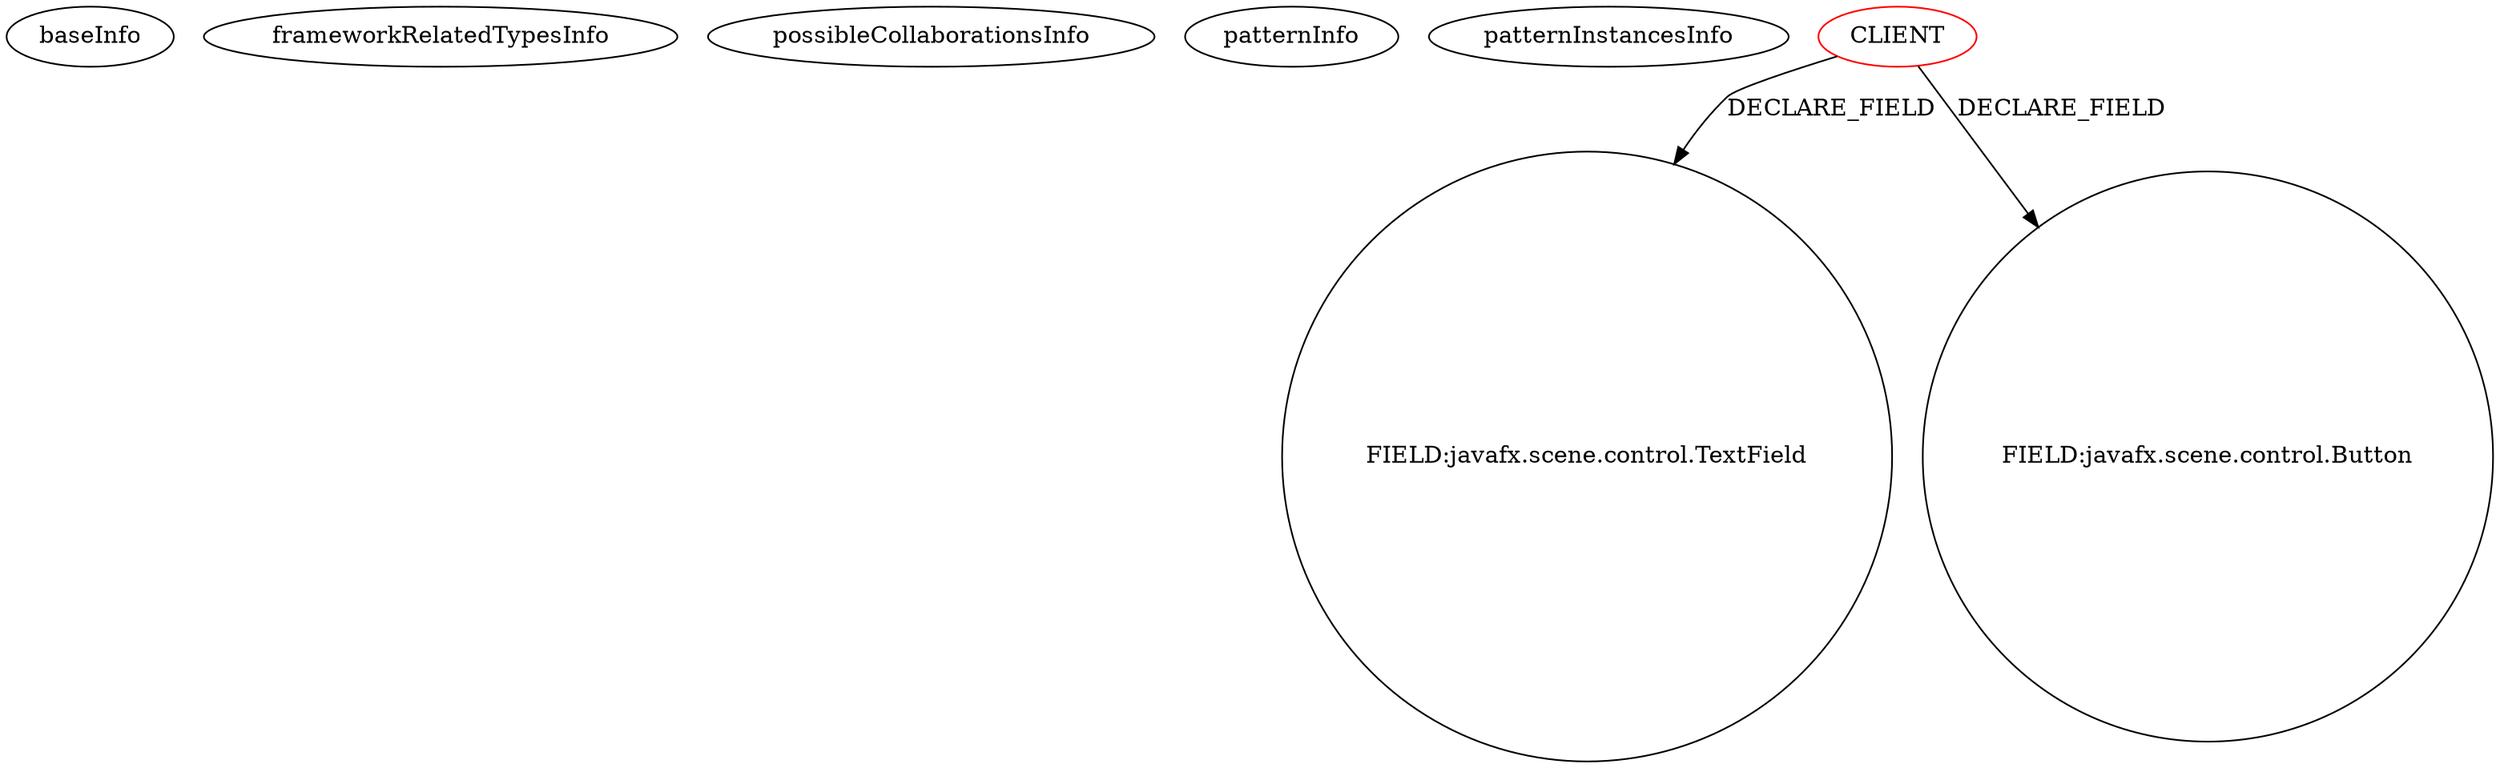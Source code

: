 digraph {
baseInfo[graphId=62,category="pattern",isAnonymous=false,possibleRelation=false]
frameworkRelatedTypesInfo[]
possibleCollaborationsInfo[]
patternInfo[frequency=90.0,patternRootClient=0]
patternInstancesInfo[0="wwtg99-POMA~/wwtg99-POMA/POMA-master/src/cn/edu/suda/gui/InputFrameController.java~InputFrameController~4812",1="tarchan-ClipFX~/tarchan-ClipFX/ClipFX-master/src/com/mac/tarchan/clipfx/ClipFXController.java~ClipFXController~4467",2="amr390-SAT~/amr390-SAT/SAT-master/src/satcucharitas/SatMainViewController.java~SatMainViewController~1853",3="warpcorebreach-AAH~/warpcorebreach-AAH/AAH-master/AAH/src/aah/LoginController.java~LoginController~4731",4="henrik-bak-scbuildplanner~/henrik-bak-scbuildplanner/scbuildplanner-master/src/main/java/com/ezzored/starcraftbuildplanner/controller/MainWindowController.java~MainWindowController~2923",5="walker-clint-AIProj3~/walker-clint-AIProj3/AIProj3-master/src/application/MessageBoxController.java~MessageBoxController~4710",6="bianconejo-CEFX~/bianconejo-CEFX/CEFX-master/src/cefx/CEGestionRemisesController.java~CEGestionRemisesController~2018",7="dony1990-ProsDesktop~/dony1990-ProsDesktop/ProsDesktop-master/src/nicon/NiconDesktop/guifx/Wall/WallController.java~WallController~2571",8="bianconejo-CEFX~/bianconejo-CEFX/CEFX-master/src/cefx/CEPrincipalController.java~CEPrincipalController~2114",9="yaw-javafx-jpa-crud~/yaw-javafx-jpa-crud/javafx-jpa-crud-master/src/main/java/br/com/yaw/jfx/ui/IncluirMercadoriaView.java~IncluirMercadoriaView~4872",10="PatrickOtt-ReservationManager~/PatrickOtt-ReservationManager/ReservationManager-master/src/main/java/de/professional_webworkx/reservationmanager/controller/MainController.java~MainController~1080",11="joelburget-miftiwac~/joelburget-miftiwac/miftiwac-master/src/Dynamic_page.java~Dynamic_page~3333",12="JustinAarden-C2J-Stamboom~/JustinAarden-C2J-Stamboom/C2J-Stamboom-master/src/stamboom/gui/StamboomFXController.java~StamboomFXController~734",13="andersonolisilva-exemplo_jfx~/andersonolisilva-exemplo_jfx/exemplo_jfx-master/src/main/java/br/edu/unirn/avaliacaofx/FXMLLoginController.java~FXMLLoginController~1870",14="BryceLawrence-Tableiness~/BryceLawrence-Tableiness/Tableiness-master/src/truthtablegenerator/GUI.java~GUI~179",15="diogocs1-FPessoais~/diogocs1-FPessoais/FPessoais-master/FinancasPessoais/src/app/controllers/HomeController.java~HomeController~2490",16="ChrisWongAtCUHK-JavaFX~/ChrisWongAtCUHK-JavaFX/JavaFX-master/IssueTrackingLite/src/issuetrackinglite/IssueTrackingLiteController.java~IssueTrackingLiteController~240",17="Digital87-GUS-Teryt-Parser~/Digital87-GUS-Teryt-Parser/GUS-Teryt-Parser-master/src/main/java/net/kados/gtp/app/controllers/modules/FormController.java~FormController~381",18="walker-clint-AIProj3~/walker-clint-AIProj3/AIProj3-master/src/application/GameBoardController.java~GameBoardController~4712",19="7thwheel-medaka-chan~/7thwheel-medaka-chan/medaka-chan-master/src/seventhwheel/pos/controller/SuppliersController.java~SuppliersController~23",20="Edenm-BlackJack~/Edenm-BlackJack/BlackJack-master/src/View/LoginController.java~LoginController~403",21="bianconejo-CEFX~/bianconejo-CEFX/CEFX-master/src/cefx/CECommandeController.java~CECommandeController~2084",22="diogocs1-FPessoais~/diogocs1-FPessoais/FPessoais-master/FinancasPessoais/src/app/controllers/CadastroContaController.java~CadastroContaController~2503",23="demibenari-cd-catalog~/demibenari-cd-catalog/cd-catalog-master/src/cd/catalog/EditCDDataController.java~EditCDDataController~2391",24="dinder-mufflin-igtv~/dinder-mufflin-igtv/igtv-master/GUI/src/com/igtv/ui/ImportController.java~ImportController~2481",25="bianconejo-CEFX~/bianconejo-CEFX/CEFX-master/src/cefx/LoginController.java~LoginController~2051",26="Technius-Starbound-Mod-Toolkit~/Technius-Starbound-Mod-Toolkit/Starbound-Mod-Toolkit-master/src/main/java/co/technius/starboundmodtoolkit/utilui/TextInputDialog.java~TextInputDialog~1451",27="dony1990-ProsDesktop~/dony1990-ProsDesktop/ProsDesktop-master/src/nicon/NiconDesktop/guifx/NiconNavigator/NavegadorController.java~NavegadorController~2563",28="JoshuaHanrahan-DVDCollectionApp~/JoshuaHanrahan-DVDCollectionApp/DVDCollectionApp-master/src/dvdcollectionapp/view/DvdcollectionappfxmlController.java~DvdcollectionappfxmlController~728",29="hock323-eventManager~/hock323-eventManager/EventManager-master/src/eventManager/controller/pokerTournament/PrizesController.java~PrizesController~2951",30="killjoy64-Scouting~/killjoy64-Scouting/Scouting-master/Robotics Scouting MatchList Creator/src/org/petoskeypaladins/scouting/matchlist/Controller.java~Controller~3460",31="fieryphoenix-screen-caster~/fieryphoenix-screen-caster/screen-caster-master/ScreenCaster/src/by/bsuir/zuyeu/controller/ConnectController.java~ConnectController~2678",32="mouradsaadi-LO23-IHM~/mouradsaadi-LO23-IHM/LO23-IHM-master/Sudoku-IHM/src/sudoko/ihm/vue/LoginController.java~LoginController~3659",33="7thwheel-medaka-chan~/7thwheel-medaka-chan/medaka-chan-master/src/seventhwheel/pos/controller/RegisterItemController.java~RegisterItemController~16",34="Technius-Starbound-Mod-Toolkit~/Technius-Starbound-Mod-Toolkit/Starbound-Mod-Toolkit-master/src/main/java/co/technius/starboundmodtoolkit/ModCreateDialog.java~ModCreateDialog~1412",35="svadlamudi-GaussJordanElimination~/svadlamudi-GaussJordanElimination/GaussJordanElimination-master/src/gauss/jordan/elimination/MainController.java~MainController~4396",36="bianconejo-CEFX~/bianconejo-CEFX/CEFX-master/src/cefx/CEAjouterTypeLotController.java~CEAjouterTypeLotController~2052",37="szabel01-kontenery~/szabel01-kontenery/kontenery-master/src/main/java/pl/p/lodz/container/controller/FXMLController.java~FXMLController~4418",38="stoeffu-LotterySystem~/stoeffu-LotterySystem/LotterySystem-master/src/gui/Controller.java~Controller~4315",39="making-todo-tsa~/making-todo-tsa/todo-tsa-master/todo-fx/src/main/java/todo/app/TodoController.java~TodoController~3522",40="matanghuy-SPCA~/matanghuy-SPCA/SPCA-master/SPCA/src/controllers/TransController.java~TransController~3572",41="idzik-Application-RCS~/idzik-Application-RCS/Application-RCS-master/RcsApplication/src/application/StartApplications.java~StartApplications~3069",42="demibenari-cd-catalog~/demibenari-cd-catalog/cd-catalog-master/src/cd/catalog/EditCDFormController.java~EditCDFormController~2395",43="nielsmaneschijn-8bit~/nielsmaneschijn-8bit/8bit-master/src/net/maneschijn/bleep/core/MathFX.java~MathFX~3756",44="Jamakasi-JMCLauncherFX~/Jamakasi-JMCLauncherFX/JMCLauncherFX-master/src/jmclauncherfx/OptionsWindowController.java~OptionsWindowController~610",45="bianconejo-CEFX~/bianconejo-CEFX/CEFX-master/src/cefx/CEAjouterRemiseController.java~CEAjouterRemiseController~2024",46="borissuska-csv-tools~/borissuska-csv-tools/csv-tools-master/src/main/java/sk/suska/csv_tools/ui/FormController.java~FormController~2203",47="giatuyentiensinh-Project1~/giatuyentiensinh-Project1/Project1-master/Project1/src/control/DetailController.java~DetailController~2730",48="mouradsaadi-LO23-IHM~/mouradsaadi-LO23-IHM/LO23-IHM-master/Sudoku-IHM/src/sudoko/ihm/vue/RegisterController.java~RegisterController~3662",49="weltensturm-milca~/weltensturm-milca/milca-master/src/milca/GUIController.java~GUIController~4745",50="novosga-painel-fx~/novosga-painel-fx/painel-fx-master/src/org/novosga/painel/client/ui/Controller.java~Controller~3787",51="7thwheel-medaka-chan~/7thwheel-medaka-chan/medaka-chan-master/src/seventhwheel/pos/controller/PosController.java~PosController~30",52="amonker-Trans~/amonker-Trans/Trans-master/src/cn/jingyun/trans/MainPane.java~MainPane~1847",53="sergiohpl-PMS~/sergiohpl-PMS/PMS-master/IssueTrackingLite/src/issuetrackinglite/IssueTrackingLiteController.java~IssueTrackingLiteController~4152",54="djapal-sfvchecker~/djapal-sfvchecker/sfvchecker-master/src/gr/djapal/sfv/SFVCheckerApplication.java~SFVCheckerApplication~2512",55="santi-gonzalez-javafx-tutos~/santi-gonzalez-javafx-tutos/javafx-tutos-master/IssueTrackingLite/src/issuetrackinglite/IssueTrackingLiteController.java~IssueTrackingLiteController~4083",56="prashker-KingsSGF~/prashker-KingsSGF/KingsSGF-master/src/uiSam/ConnectDialog.java~ConnectDialog~3937",57="Fisiu-skontrumFx~/Fisiu-skontrumFx/skontrumFx-master/skontrumFxApp/src/application/SkontrumController.java~SkontrumController~457",58="hock323-eventManager~/hock323-eventManager/EventManager-master/src/eventManager/controller/pokerTournament/TournamentController.java~TournamentController~3009",59="Seraphiana-SecretaryProblemSimulator~/Seraphiana-SecretaryProblemSimulator/SecretaryProblemSimulator-master/src/main/Java/GUI/GUIController.java~GUIController~1202",60="Technius-Starbound-Mod-Toolkit~/Technius-Starbound-Mod-Toolkit/Starbound-Mod-Toolkit-master/src/main/java/co/technius/starboundmodtoolkit/mod/assetpane/RecipeAssetPane.java~RecipeAssetPane~1429",61="yaw-javafx-jpa-crud~/yaw-javafx-jpa-crud/javafx-jpa-crud-master/src/main/java/br/com/yaw/jfx/ui/BuscarMercadoriaView.java~BuscarMercadoriaView~4884",62="amonker-Trans~/amonker-Trans/Trans-master/src/cn/jingyun/trans/PathSetPane.java~PathSetPane~1845",63="demibenari-cd-catalog~/demibenari-cd-catalog/cd-catalog-master/src/cd/catalog/MainFormController.java~MainFormController~2392",64="GalKarp-Advanced-Java-course-final-project-GUI-part~/GalKarp-Advanced-Java-course-final-project-GUI-part/Advanced-Java-course-final-project-GUI-part-master/Java-Missle/src/view/Launchertab.java~Launchertab~493",65="MasterGlaISTIC-aocproject~/MasterGlaISTIC-aocproject/aocproject-master/metronome/src/main/java/fr/istic/aocproject/ihm/IHMController.java~IHMController~898",66="sandeepb-CiscoECG~/sandeepb-CiscoECG/CiscoECG-master/src/ciscoECGFrontend/MyController.java~MyController~4063",67="reginaldolopes-estudo-javafx~/reginaldolopes-estudo-javafx/estudo-javafx-master/FormularioLogin/src/com/reginaldolopes/estudojavfx/LoginApp.java~LoginApp~4012",68="Dahwar-Calculator~/Dahwar-Calculator/Calculator-master/src/fr/alsace/lacroix/calculator/SampleController.java~SampleController~308",69="a-r-t-e-k-FindNumberFxml~/a-r-t-e-k-FindNumberFxml/FindNumberFxml-master/src/pl/zdzymira/findnumberfxml/view/game/GamePresenter.java~GamePresenter~1657",70="bjornbil-reservatie~/bjornbil-reservatie/reservatie-master/ReservatieKommaFinal/src/be/khleuven/bjornbillen/controller/MainController.java~MainController~2178",71="didygo-gce-display~/didygo-gce-display/gce-display-master/src/proto1/DashBoard.java~DashBoard~2407",72="mrempala-sp~/mrempala-sp/sp-master/src/application/VcSequencePreview.java~VcSequencePreview~3683",73="ICastro17-ProjectChatJava~/ICastro17-ProjectChatJava/ProjectChatJava-master/src/telaLogin/gui/TelaLoginController.java~TelaLoginController~536",74="sushkrish-CityLife~/sushkrish-CityLife/CityLife-master/src/view/ItemView.java~ItemView~4322",75="tgregerson-lc3~/tgregerson-lc3/lc3-master/LC3Sim/src/lc3sim/ui/UIFXMain.java~UIFXMain~4520",76="empollondefisica-PlanetGame~/empollondefisica-PlanetGame/PlanetGame-master/src/planetGame/MainMenuScene.java~MainMenuScene~2640",77="mouradsaadi-LO23-IHM~/mouradsaadi-LO23-IHM/LO23-IHM-master/Sudoku-IHM/src/sudoko/ihm/vue/FXMLDocumentController.java~FXMLDocumentController~3651",78="Technius-Starbound-Mod-Toolkit~/Technius-Starbound-Mod-Toolkit/Starbound-Mod-Toolkit-master/src/main/java/co/technius/starboundmodtoolkit/NewAssetDialog.java~NewAssetDialog~1422",79="markosankovic-CP1401901_BUCKeUSBAccessory~/markosankovic-CP1401901_BUCKeUSBAccessory/CP1401901_BUCKeUSBAccessory-master/src/main/java/com/synapticon/buckeusbaccessory/FXMLController.java~FXMLController~3534",80="Totenfluch-TPrivateChat-Client~/Totenfluch-TPrivateChat-Client/TPrivateChat-Client-master/TPvtChat-C/src/me/Totenfluch/pack/Main.java~Main~1483",81="weltensturm-milca~/weltensturm-milca/milca-master/src/milca/GUI.java~GUI~4747",82="diogocs1-FPessoais~/diogocs1-FPessoais/FPessoais-master/FinancasPessoais/src/app/controllers/PagtoController.java~PagtoController~2501",83="Jamakasi-JMCLauncherFX~/Jamakasi-JMCLauncherFX/JMCLauncherFX-master/src/jmclauncherfx/MainFormController.java~MainFormController~612",84="NirmalL-Shark~/NirmalL-Shark/Shark-master/src/Controller.java~Controller~1009",85="jesuino-crud-frameworks~/jesuino-crud-frameworks/crud-frameworks-master/crud-frameworks-client-javafx/src/main/java/org/jugvale/crudframeworks/client/presentation/CrudframeworksPresenter.java~CrudframeworksPresenter~3311",86="tarchan-ClipFX~/tarchan-ClipFX/ClipFX-master/src/com/mac/tarchan/clipfx/URLBoxController.java~URLBoxController~4464",87="crosswords-testEnvironment~/crosswords-testEnvironment/testEnvironment-master/src/GUI/MainController.java~MainController~2315",88="josesoler7-agendavital~/josesoler7-agendavital/agendavital-master/src/agendavital/vista/FXMLLoginController.java~FXMLLoginController~3381",89="diogocs1-FPessoais~/diogocs1-FPessoais/FPessoais-master/FinancasPessoais/src/app/controllers/CadastroDespesaController.java~CadastroDespesaController~2506"]
28[label="FIELD:javafx.scene.control.TextField",vertexType="FIELD_DECLARATION",isFrameworkType=false,shape=circle]
0[label="CLIENT",vertexType="ROOT_CLIENT_CLASS_DECLARATION",isFrameworkType=false,color=red]
49[label="FIELD:javafx.scene.control.Button",vertexType="FIELD_DECLARATION",isFrameworkType=false,shape=circle]
0->49[label="DECLARE_FIELD"]
0->28[label="DECLARE_FIELD"]
}
